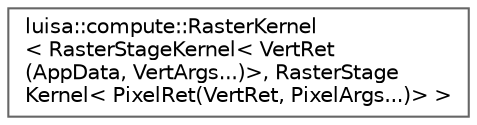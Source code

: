 digraph "类继承关系图"
{
 // LATEX_PDF_SIZE
  bgcolor="transparent";
  edge [fontname=Helvetica,fontsize=10,labelfontname=Helvetica,labelfontsize=10];
  node [fontname=Helvetica,fontsize=10,shape=box,height=0.2,width=0.4];
  rankdir="LR";
  Node0 [id="Node000000",label="luisa::compute::RasterKernel\l\< RasterStageKernel\< VertRet\l(AppData, VertArgs...)\>, RasterStage\lKernel\< PixelRet(VertRet, PixelArgs...)\> \>",height=0.2,width=0.4,color="grey40", fillcolor="white", style="filled",URL="$classluisa_1_1compute_1_1_raster_kernel_3_01_raster_stage_kernel_3_01_vert_ret_07_app_data_00_012b1ae494bbf7729aa457542a2a605bf1.html",tooltip=" "];
}
